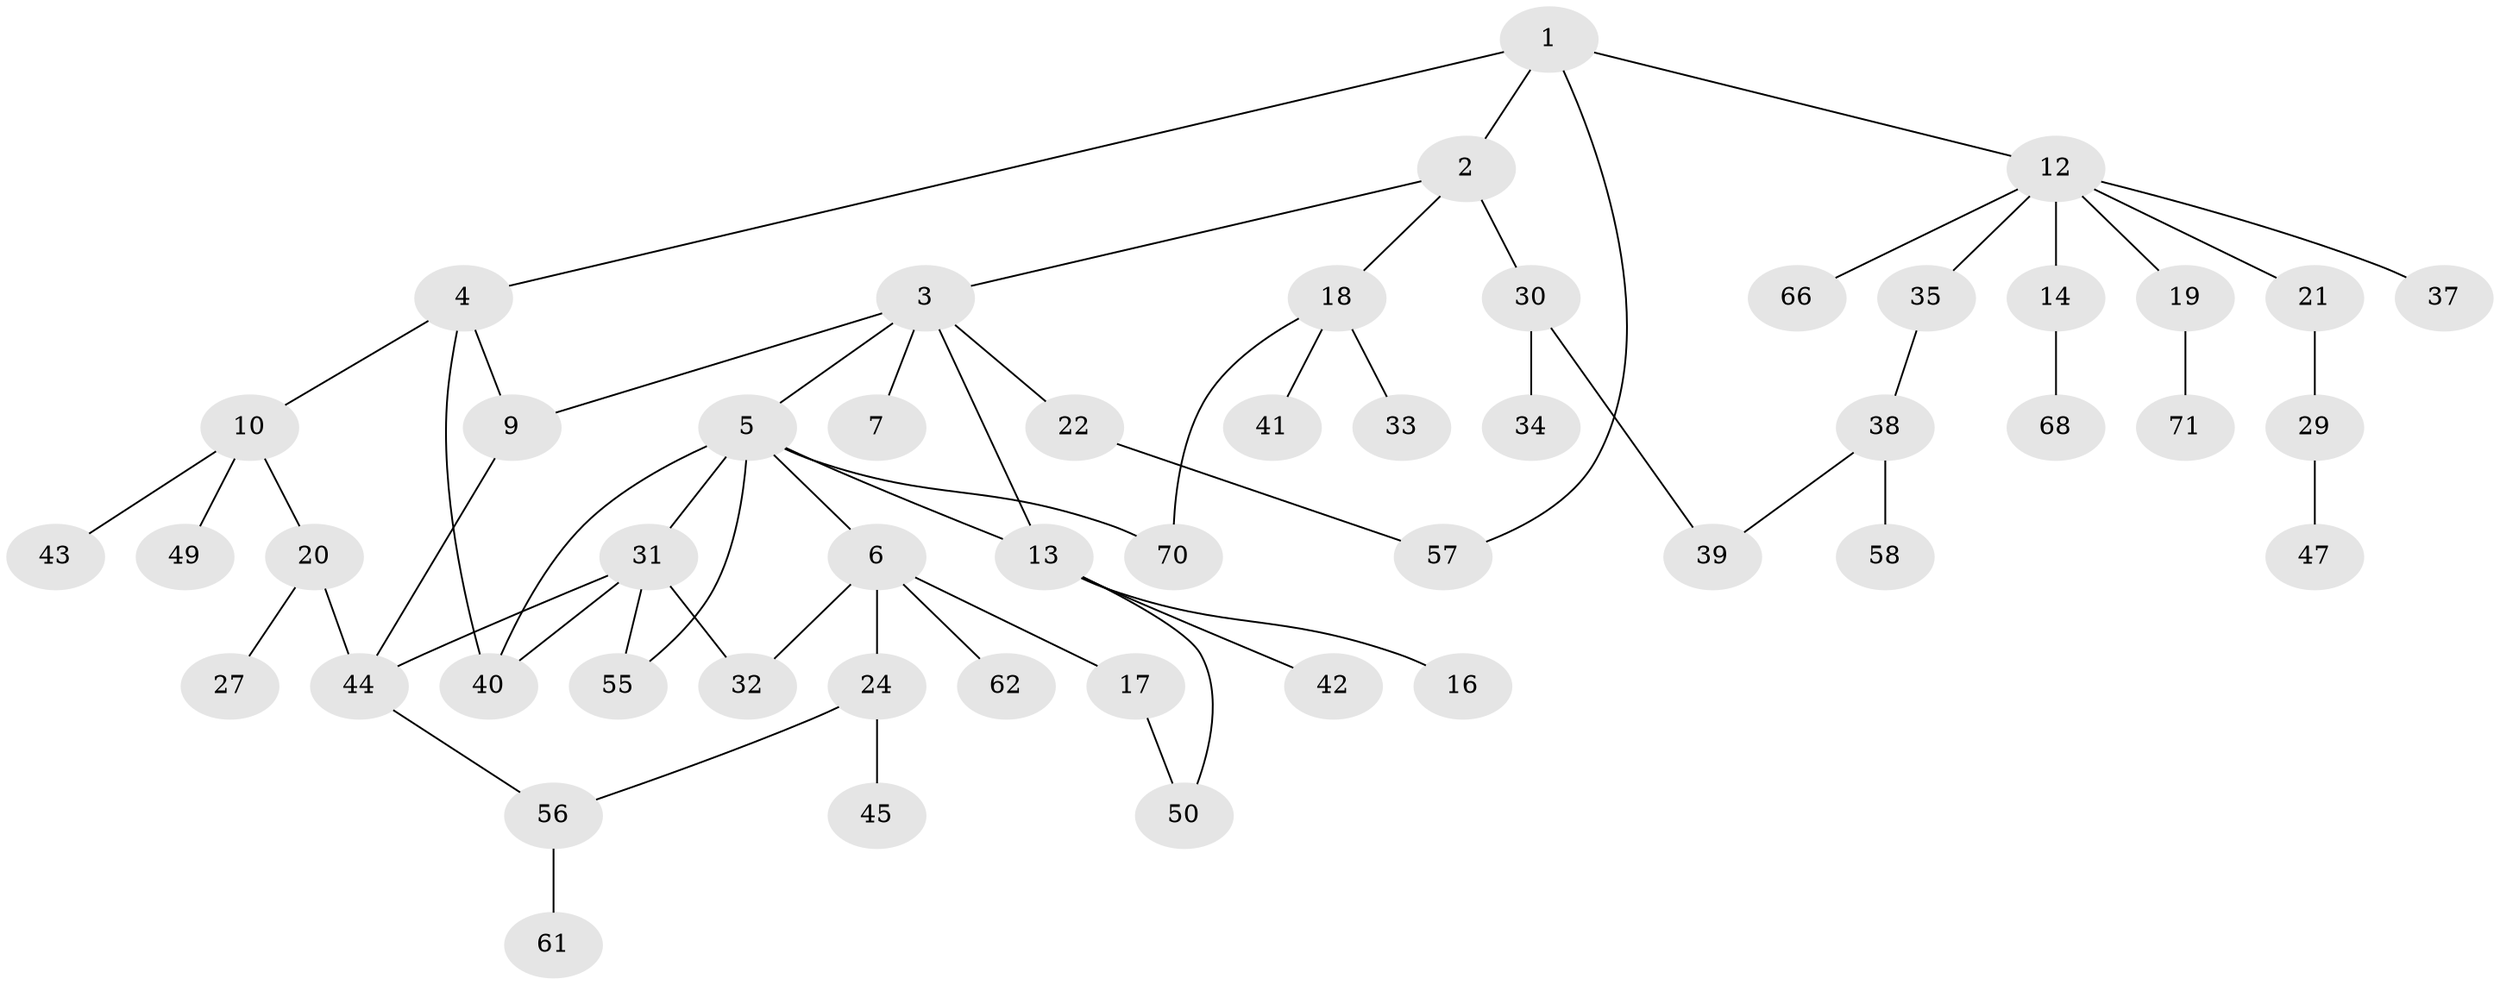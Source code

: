 // original degree distribution, {5: 0.04225352112676056, 4: 0.14084507042253522, 6: 0.028169014084507043, 1: 0.352112676056338, 2: 0.28169014084507044, 3: 0.14084507042253522, 8: 0.014084507042253521}
// Generated by graph-tools (version 1.1) at 2025/41/03/06/25 10:41:26]
// undirected, 50 vertices, 62 edges
graph export_dot {
graph [start="1"]
  node [color=gray90,style=filled];
  1 [super="+52"];
  2;
  3 [super="+8"];
  4;
  5 [super="+53"];
  6 [super="+11"];
  7;
  9 [super="+15"];
  10 [super="+64"];
  12 [super="+23"];
  13 [super="+36"];
  14 [super="+51"];
  16;
  17 [super="+28"];
  18 [super="+26"];
  19;
  20;
  21 [super="+25"];
  22 [super="+59"];
  24 [super="+60"];
  27;
  29;
  30 [super="+65"];
  31;
  32 [super="+46"];
  33;
  34;
  35;
  37;
  38 [super="+48"];
  39;
  40 [super="+63"];
  41;
  42;
  43;
  44 [super="+54"];
  45;
  47;
  49;
  50;
  55 [super="+69"];
  56 [super="+67"];
  57;
  58;
  61;
  62;
  66;
  68;
  70;
  71;
  1 -- 2;
  1 -- 4;
  1 -- 12;
  1 -- 57;
  2 -- 3;
  2 -- 18;
  2 -- 30;
  3 -- 5;
  3 -- 7;
  3 -- 13;
  3 -- 22;
  3 -- 9;
  4 -- 9;
  4 -- 10;
  4 -- 40;
  5 -- 6;
  5 -- 31;
  5 -- 13;
  5 -- 70;
  5 -- 40;
  5 -- 55;
  6 -- 62;
  6 -- 32;
  6 -- 24;
  6 -- 17;
  9 -- 44;
  10 -- 20;
  10 -- 43;
  10 -- 49;
  12 -- 14;
  12 -- 19;
  12 -- 21;
  12 -- 35;
  12 -- 37;
  12 -- 66;
  13 -- 16;
  13 -- 50;
  13 -- 42;
  14 -- 68;
  17 -- 50;
  18 -- 33;
  18 -- 70;
  18 -- 41;
  19 -- 71;
  20 -- 27;
  20 -- 44;
  21 -- 29 [weight=2];
  22 -- 57;
  24 -- 45 [weight=2];
  24 -- 56;
  29 -- 47;
  30 -- 34;
  30 -- 39;
  31 -- 32;
  31 -- 55;
  31 -- 44;
  31 -- 40;
  35 -- 38;
  38 -- 39;
  38 -- 58;
  44 -- 56;
  56 -- 61;
}
